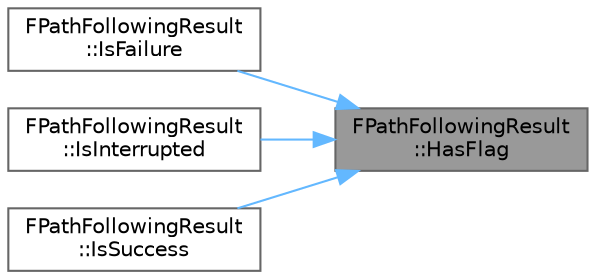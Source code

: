 digraph "FPathFollowingResult::HasFlag"
{
 // INTERACTIVE_SVG=YES
 // LATEX_PDF_SIZE
  bgcolor="transparent";
  edge [fontname=Helvetica,fontsize=10,labelfontname=Helvetica,labelfontsize=10];
  node [fontname=Helvetica,fontsize=10,shape=box,height=0.2,width=0.4];
  rankdir="RL";
  Node1 [id="Node000001",label="FPathFollowingResult\l::HasFlag",height=0.2,width=0.4,color="gray40", fillcolor="grey60", style="filled", fontcolor="black",tooltip=" "];
  Node1 -> Node2 [id="edge1_Node000001_Node000002",dir="back",color="steelblue1",style="solid",tooltip=" "];
  Node2 [id="Node000002",label="FPathFollowingResult\l::IsFailure",height=0.2,width=0.4,color="grey40", fillcolor="white", style="filled",URL="$d0/d61/structFPathFollowingResult.html#ad8bca24c005f6756606865972682598f",tooltip=" "];
  Node1 -> Node3 [id="edge2_Node000001_Node000003",dir="back",color="steelblue1",style="solid",tooltip=" "];
  Node3 [id="Node000003",label="FPathFollowingResult\l::IsInterrupted",height=0.2,width=0.4,color="grey40", fillcolor="white", style="filled",URL="$d0/d61/structFPathFollowingResult.html#a159e943a47e3f6225850b8a5402de569",tooltip=" "];
  Node1 -> Node4 [id="edge3_Node000001_Node000004",dir="back",color="steelblue1",style="solid",tooltip=" "];
  Node4 [id="Node000004",label="FPathFollowingResult\l::IsSuccess",height=0.2,width=0.4,color="grey40", fillcolor="white", style="filled",URL="$d0/d61/structFPathFollowingResult.html#a91976a7d74d86b08495343dfda87212e",tooltip=" "];
}
